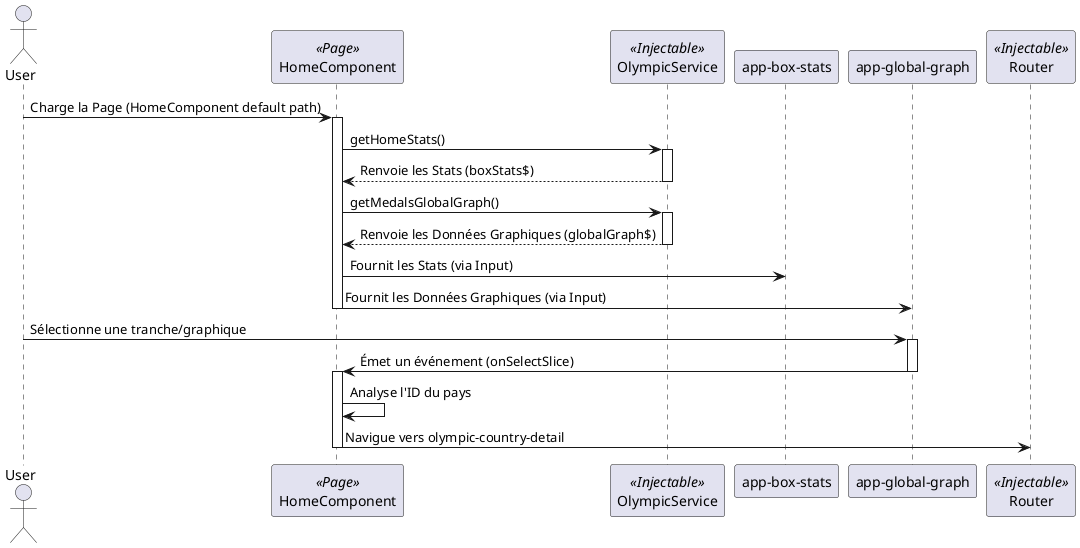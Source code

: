 @startuml
actor User as U
participant HomeComponent <<Page>>
participant "OlympicService" <<Injectable>>
participant "app-box-stats" as BS
participant "app-global-graph" as GG
participant "Router" <<Injectable>>

U -> HomeComponent: Charge la Page (HomeComponent default path)
activate HomeComponent
HomeComponent -> OlympicService: getHomeStats()
activate OlympicService
OlympicService --> HomeComponent: Renvoie les Stats (boxStats$)
deactivate OlympicService

HomeComponent -> OlympicService: getMedalsGlobalGraph()
activate OlympicService
OlympicService --> HomeComponent: Renvoie les Données Graphiques (globalGraph$)
deactivate OlympicService

HomeComponent -> BS: Fournit les Stats (via Input)
HomeComponent -> GG: Fournit les Données Graphiques (via Input)
deactivate HomeComponent

U -> GG: Sélectionne une tranche/graphique
activate GG
GG -> HomeComponent: Émet un événement (onSelectSlice)
deactivate GG

activate HomeComponent
HomeComponent -> HomeComponent: Analyse l'ID du pays
HomeComponent -> Router: Navigue vers olympic-country-detail
deactivate HomeComponent
@enduml
